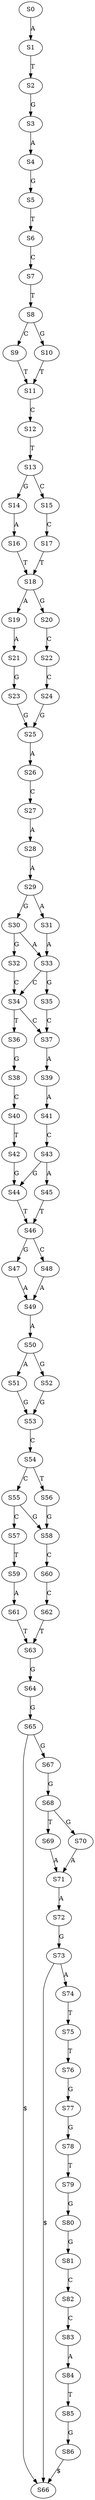 strict digraph  {
	S0 -> S1 [ label = A ];
	S1 -> S2 [ label = T ];
	S2 -> S3 [ label = G ];
	S3 -> S4 [ label = A ];
	S4 -> S5 [ label = G ];
	S5 -> S6 [ label = T ];
	S6 -> S7 [ label = C ];
	S7 -> S8 [ label = T ];
	S8 -> S9 [ label = C ];
	S8 -> S10 [ label = G ];
	S9 -> S11 [ label = T ];
	S10 -> S11 [ label = T ];
	S11 -> S12 [ label = C ];
	S12 -> S13 [ label = T ];
	S13 -> S14 [ label = G ];
	S13 -> S15 [ label = C ];
	S14 -> S16 [ label = A ];
	S15 -> S17 [ label = C ];
	S16 -> S18 [ label = T ];
	S17 -> S18 [ label = T ];
	S18 -> S19 [ label = A ];
	S18 -> S20 [ label = G ];
	S19 -> S21 [ label = A ];
	S20 -> S22 [ label = C ];
	S21 -> S23 [ label = G ];
	S22 -> S24 [ label = C ];
	S23 -> S25 [ label = G ];
	S24 -> S25 [ label = G ];
	S25 -> S26 [ label = A ];
	S26 -> S27 [ label = C ];
	S27 -> S28 [ label = A ];
	S28 -> S29 [ label = A ];
	S29 -> S30 [ label = G ];
	S29 -> S31 [ label = A ];
	S30 -> S32 [ label = G ];
	S30 -> S33 [ label = A ];
	S31 -> S33 [ label = A ];
	S32 -> S34 [ label = C ];
	S33 -> S34 [ label = C ];
	S33 -> S35 [ label = G ];
	S34 -> S36 [ label = T ];
	S34 -> S37 [ label = C ];
	S35 -> S37 [ label = C ];
	S36 -> S38 [ label = G ];
	S37 -> S39 [ label = A ];
	S38 -> S40 [ label = C ];
	S39 -> S41 [ label = A ];
	S40 -> S42 [ label = T ];
	S41 -> S43 [ label = C ];
	S42 -> S44 [ label = G ];
	S43 -> S44 [ label = G ];
	S43 -> S45 [ label = A ];
	S44 -> S46 [ label = T ];
	S45 -> S46 [ label = T ];
	S46 -> S47 [ label = G ];
	S46 -> S48 [ label = C ];
	S47 -> S49 [ label = A ];
	S48 -> S49 [ label = A ];
	S49 -> S50 [ label = A ];
	S50 -> S51 [ label = A ];
	S50 -> S52 [ label = G ];
	S51 -> S53 [ label = G ];
	S52 -> S53 [ label = G ];
	S53 -> S54 [ label = C ];
	S54 -> S55 [ label = C ];
	S54 -> S56 [ label = T ];
	S55 -> S57 [ label = C ];
	S55 -> S58 [ label = G ];
	S56 -> S58 [ label = G ];
	S57 -> S59 [ label = T ];
	S58 -> S60 [ label = C ];
	S59 -> S61 [ label = A ];
	S60 -> S62 [ label = C ];
	S61 -> S63 [ label = T ];
	S62 -> S63 [ label = T ];
	S63 -> S64 [ label = G ];
	S64 -> S65 [ label = G ];
	S65 -> S66 [ label = "$" ];
	S65 -> S67 [ label = G ];
	S67 -> S68 [ label = G ];
	S68 -> S69 [ label = T ];
	S68 -> S70 [ label = G ];
	S69 -> S71 [ label = A ];
	S70 -> S71 [ label = A ];
	S71 -> S72 [ label = A ];
	S72 -> S73 [ label = G ];
	S73 -> S66 [ label = "$" ];
	S73 -> S74 [ label = A ];
	S74 -> S75 [ label = T ];
	S75 -> S76 [ label = T ];
	S76 -> S77 [ label = G ];
	S77 -> S78 [ label = G ];
	S78 -> S79 [ label = T ];
	S79 -> S80 [ label = G ];
	S80 -> S81 [ label = G ];
	S81 -> S82 [ label = C ];
	S82 -> S83 [ label = C ];
	S83 -> S84 [ label = A ];
	S84 -> S85 [ label = T ];
	S85 -> S86 [ label = G ];
	S86 -> S66 [ label = "$" ];
}
